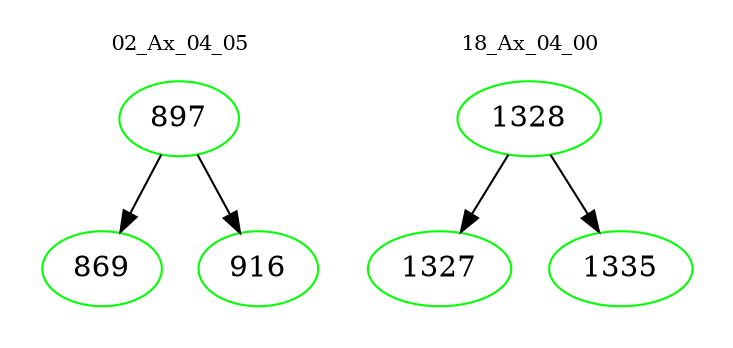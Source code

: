 digraph{
subgraph cluster_0 {
color = white
label = "02_Ax_04_05";
fontsize=10;
T0_897 [label="897", color="green"]
T0_897 -> T0_869 [color="black"]
T0_869 [label="869", color="green"]
T0_897 -> T0_916 [color="black"]
T0_916 [label="916", color="green"]
}
subgraph cluster_1 {
color = white
label = "18_Ax_04_00";
fontsize=10;
T1_1328 [label="1328", color="green"]
T1_1328 -> T1_1327 [color="black"]
T1_1327 [label="1327", color="green"]
T1_1328 -> T1_1335 [color="black"]
T1_1335 [label="1335", color="green"]
}
}
